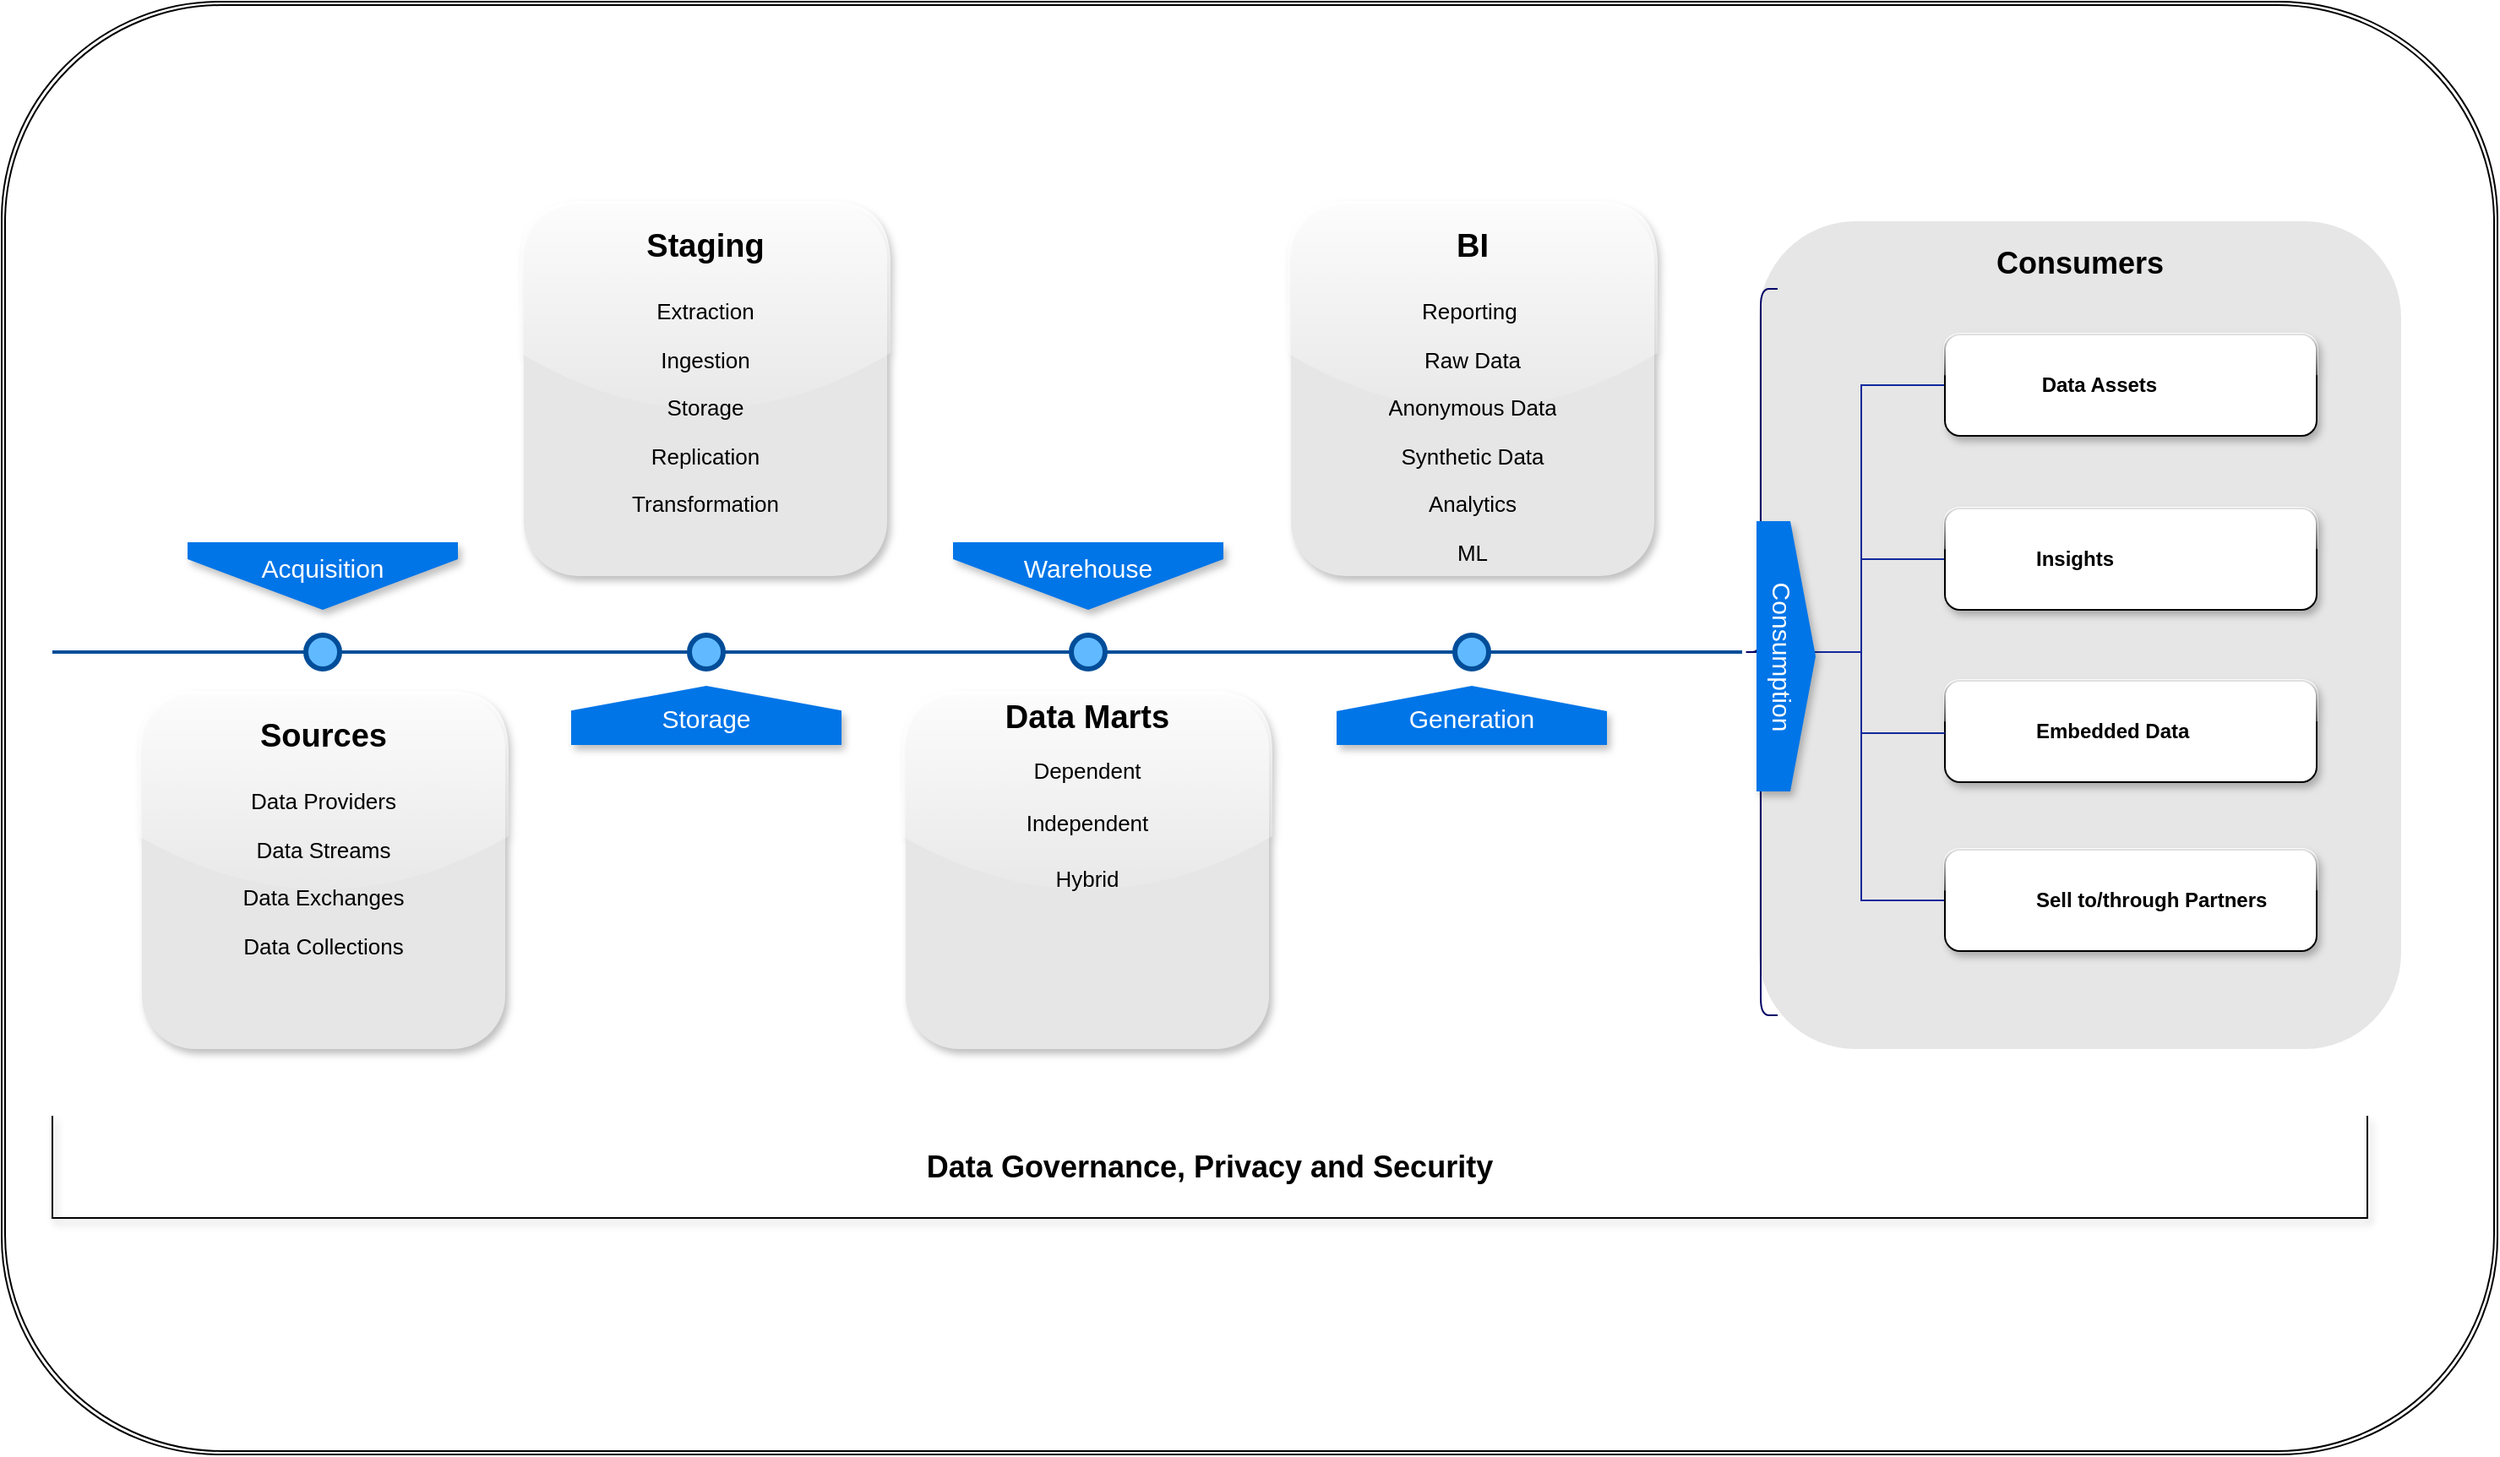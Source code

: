 <mxfile version="22.1.3" type="github">
  <diagram name="Page-1" id="82e54ff1-d628-8f03-85c4-9753963a91cd">
    <mxGraphModel dx="1647" dy="886" grid="1" gridSize="10" guides="1" tooltips="1" connect="1" arrows="1" fold="1" page="1" pageScale="1" pageWidth="1100" pageHeight="850" background="none" math="0" shadow="0">
      <root>
        <mxCell id="0" />
        <mxCell id="1" parent="0" />
        <mxCell id="QszXW-YfP5qL2xS7L1p2-23" value="" style="shape=ext;double=1;rounded=1;whiteSpace=wrap;html=1;" vertex="1" parent="1">
          <mxGeometry x="10" y="20" width="1477" height="860" as="geometry" />
        </mxCell>
        <mxCell id="QszXW-YfP5qL2xS7L1p2-26" value="&lt;h1&gt;&lt;font style=&quot;font-size: 18px;&quot;&gt;Consumers&lt;/font&gt;&lt;/h1&gt;" style="text;html=1;spacing=5;spacingTop=-20;whiteSpace=wrap;overflow=hidden;strokeColor=none;strokeWidth=3;fillColor=#E6E6E6;fontSize=13;fontColor=#000000;align=center;rounded=1;glass=0;shadow=0;" vertex="1" parent="1">
          <mxGeometry x="1050" y="150" width="380" height="490" as="geometry" />
        </mxCell>
        <mxCell id="4ec97bd9e5d20128-1" value="" style="line;strokeWidth=2;html=1;fillColor=none;fontSize=28;fontColor=#004D99;strokeColor=#004D99;" parent="1" vertex="1">
          <mxGeometry x="40" y="400" width="1000" height="10" as="geometry" />
        </mxCell>
        <mxCell id="4ec97bd9e5d20128-5" value="Acquisition" style="shape=offPageConnector;whiteSpace=wrap;html=1;fillColor=#0075E8;fontSize=15;fontColor=#FFFFFF;size=0.75;verticalAlign=top;strokeColor=none;shadow=1;" parent="1" vertex="1">
          <mxGeometry x="120" y="340" width="160" height="40" as="geometry" />
        </mxCell>
        <mxCell id="4ec97bd9e5d20128-6" value="&lt;span&gt;Warehouse&lt;/span&gt;" style="shape=offPageConnector;whiteSpace=wrap;html=1;fillColor=#0075E8;fontSize=15;fontColor=#FFFFFF;size=0.75;verticalAlign=top;strokeColor=none;shadow=1;" parent="1" vertex="1">
          <mxGeometry x="573" y="340" width="160" height="40" as="geometry" />
        </mxCell>
        <mxCell id="4ec97bd9e5d20128-7" value="&lt;span&gt;Storage&lt;/span&gt;" style="shape=offPageConnector;whiteSpace=wrap;html=1;fillColor=#0075E8;fontSize=15;fontColor=#FFFFFF;size=0.418;flipV=1;verticalAlign=bottom;strokeColor=none;spacingBottom=4;rounded=0;shadow=1;" parent="1" vertex="1">
          <mxGeometry x="347" y="425" width="160" height="35" as="geometry" />
        </mxCell>
        <mxCell id="4ec97bd9e5d20128-8" value="&lt;span&gt;Generation&lt;/span&gt;" style="shape=offPageConnector;whiteSpace=wrap;html=1;fillColor=#0075E8;fontSize=15;fontColor=#FFFFFF;size=0.429;flipV=1;verticalAlign=bottom;strokeColor=none;spacingBottom=4;shadow=1;" parent="1" vertex="1">
          <mxGeometry x="800" y="425" width="160" height="35" as="geometry" />
        </mxCell>
        <mxCell id="4ec97bd9e5d20128-9" value="" style="ellipse;whiteSpace=wrap;html=1;fillColor=#61BAFF;fontSize=28;fontColor=#004D99;strokeWidth=3;strokeColor=#004D99;" parent="1" vertex="1">
          <mxGeometry x="190" y="395" width="20" height="20" as="geometry" />
        </mxCell>
        <mxCell id="4ec97bd9e5d20128-10" value="" style="ellipse;whiteSpace=wrap;html=1;fillColor=#61BAFF;fontSize=28;fontColor=#004D99;strokeWidth=3;strokeColor=#004D99;" parent="1" vertex="1">
          <mxGeometry x="417" y="395" width="20" height="20" as="geometry" />
        </mxCell>
        <mxCell id="4ec97bd9e5d20128-11" value="" style="ellipse;whiteSpace=wrap;html=1;fillColor=#61BAFF;fontSize=28;fontColor=#004D99;strokeWidth=3;strokeColor=#004D99;" parent="1" vertex="1">
          <mxGeometry x="643" y="395" width="20" height="20" as="geometry" />
        </mxCell>
        <mxCell id="4ec97bd9e5d20128-13" value="" style="ellipse;whiteSpace=wrap;html=1;fillColor=#61BAFF;fontSize=28;fontColor=#004D99;strokeWidth=3;strokeColor=#004D99;" parent="1" vertex="1">
          <mxGeometry x="870" y="395" width="20" height="20" as="geometry" />
        </mxCell>
        <mxCell id="4ec97bd9e5d20128-14" value="&lt;h1&gt;&lt;font style=&quot;font-size: 19px;&quot;&gt;Sources&lt;/font&gt;&lt;/h1&gt;&lt;p&gt;Data Providers&lt;/p&gt;&lt;p&gt;Data Streams&lt;/p&gt;&lt;p&gt;Data Exchanges&lt;/p&gt;&lt;p&gt;Data Collections&lt;/p&gt;" style="text;html=1;spacing=5;spacingTop=-20;whiteSpace=wrap;overflow=hidden;strokeColor=none;strokeWidth=3;fillColor=#E6E6E6;fontSize=13;fontColor=#000000;align=center;rounded=1;glass=1;shadow=1;" parent="1" vertex="1">
          <mxGeometry x="93" y="430" width="215" height="210" as="geometry" />
        </mxCell>
        <mxCell id="4ec97bd9e5d20128-16" value="&lt;h1&gt;&lt;font style=&quot;font-size: 19px;&quot;&gt;Staging&lt;/font&gt;&lt;/h1&gt;&lt;p&gt;Extraction&lt;/p&gt;&lt;p&gt;Ingestion&lt;/p&gt;&lt;p&gt;Storage&lt;/p&gt;&lt;p&gt;Replication&lt;/p&gt;&lt;p&gt;Transformation&lt;/p&gt;&lt;p&gt;&lt;br&gt;&lt;/p&gt;" style="text;html=1;spacing=5;spacingTop=-20;whiteSpace=wrap;overflow=hidden;strokeColor=none;strokeWidth=3;fillColor=#E6E6E6;fontSize=13;fontColor=#000000;align=center;rounded=1;glass=1;shadow=1;" parent="1" vertex="1">
          <mxGeometry x="319" y="140" width="215" height="220" as="geometry" />
        </mxCell>
        <mxCell id="4ec97bd9e5d20128-17" value="&lt;h1 style=&quot;font-size: 19px;&quot;&gt;&lt;font style=&quot;font-size: 19px;&quot;&gt;Data Marts&lt;/font&gt;&lt;/h1&gt;&lt;div style=&quot;&quot;&gt;&lt;font style=&quot;font-size: 13px;&quot;&gt;Dependent&lt;/font&gt;&lt;/div&gt;&lt;div&gt;&lt;br&gt;&lt;/div&gt;&lt;div style=&quot;&quot;&gt;&lt;font style=&quot;font-size: 13px;&quot;&gt;Independent&lt;/font&gt;&lt;/div&gt;&lt;div style=&quot;font-size: 14px;&quot;&gt;&lt;br&gt;&lt;/div&gt;&lt;div&gt;Hybrid&lt;/div&gt;&lt;div&gt;&lt;br&gt;&lt;/div&gt;" style="text;html=1;spacing=5;spacingTop=-20;whiteSpace=wrap;overflow=hidden;strokeColor=none;strokeWidth=3;fillColor=#E6E6E6;fontSize=13;fontColor=#000000;align=center;rounded=1;glass=1;shadow=1;" parent="1" vertex="1">
          <mxGeometry x="545" y="430" width="215" height="210" as="geometry" />
        </mxCell>
        <mxCell id="4ec97bd9e5d20128-18" value="&lt;h1&gt;&lt;font style=&quot;font-size: 19px;&quot;&gt;BI&lt;/font&gt;&lt;/h1&gt;&lt;p&gt;Reporting&amp;nbsp;&lt;/p&gt;&lt;p&gt;Raw Data&lt;/p&gt;&lt;p&gt;&lt;span style=&quot;background-color: initial;&quot;&gt;Anonymous Data&lt;/span&gt;&lt;/p&gt;&lt;p&gt;Synthetic Data&lt;/p&gt;&lt;p&gt;Analytics&lt;/p&gt;&lt;p&gt;ML&lt;/p&gt;" style="text;html=1;spacing=5;spacingTop=-20;whiteSpace=wrap;overflow=hidden;strokeColor=none;strokeWidth=3;fillColor=#E6E6E6;fontSize=13;fontColor=#000000;align=center;rounded=1;glass=1;shadow=1;" parent="1" vertex="1">
          <mxGeometry x="773" y="140" width="215" height="220" as="geometry" />
        </mxCell>
        <mxCell id="QszXW-YfP5qL2xS7L1p2-7" value="" style="edgeStyle=orthogonalEdgeStyle;rounded=0;hachureGap=4;orthogonalLoop=1;jettySize=auto;html=1;fontFamily=Architects Daughter;fontSource=https%3A%2F%2Ffonts.googleapis.com%2Fcss%3Ffamily%3DArchitects%2BDaughter;fontSize=16;strokeColor=#12299b;" edge="1" parent="1" source="QszXW-YfP5qL2xS7L1p2-1" target="QszXW-YfP5qL2xS7L1p2-5">
          <mxGeometry relative="1" as="geometry" />
        </mxCell>
        <mxCell id="QszXW-YfP5qL2xS7L1p2-1" value="&amp;nbsp;Data Assets" style="label;whiteSpace=wrap;html=1;glass=1;rounded=1;shadow=1;" vertex="1" parent="1">
          <mxGeometry x="1160" y="217" width="220" height="60" as="geometry" />
        </mxCell>
        <mxCell id="QszXW-YfP5qL2xS7L1p2-9" value="" style="edgeStyle=orthogonalEdgeStyle;rounded=0;hachureGap=4;orthogonalLoop=1;jettySize=auto;html=1;fontFamily=Architects Daughter;fontSource=https%3A%2F%2Ffonts.googleapis.com%2Fcss%3Ffamily%3DArchitects%2BDaughter;fontSize=16;strokeColor=#12299b;" edge="1" parent="1" source="QszXW-YfP5qL2xS7L1p2-2" target="QszXW-YfP5qL2xS7L1p2-5">
          <mxGeometry relative="1" as="geometry" />
        </mxCell>
        <mxCell id="QszXW-YfP5qL2xS7L1p2-2" value="Insights" style="label;whiteSpace=wrap;html=1;glass=1;rounded=1;shadow=1;" vertex="1" parent="1">
          <mxGeometry x="1160" y="320" width="220" height="60" as="geometry" />
        </mxCell>
        <mxCell id="QszXW-YfP5qL2xS7L1p2-3" value="Embedded Data" style="label;whiteSpace=wrap;html=1;glass=1;shadow=1;" vertex="1" parent="1">
          <mxGeometry x="1160" y="422" width="220" height="60" as="geometry" />
        </mxCell>
        <mxCell id="QszXW-YfP5qL2xS7L1p2-8" value="" style="edgeStyle=elbowEdgeStyle;rounded=0;hachureGap=4;orthogonalLoop=1;jettySize=auto;html=1;fontFamily=Architects Daughter;fontSource=https%3A%2F%2Ffonts.googleapis.com%2Fcss%3Ffamily%3DArchitects%2BDaughter;fontSize=16;strokeColor=#12299b;" edge="1" parent="1" source="QszXW-YfP5qL2xS7L1p2-4" target="QszXW-YfP5qL2xS7L1p2-5">
          <mxGeometry relative="1" as="geometry" />
        </mxCell>
        <mxCell id="QszXW-YfP5qL2xS7L1p2-4" value="Sell to/through Partners" style="label;whiteSpace=wrap;html=1;glass=1;shadow=1;" vertex="1" parent="1">
          <mxGeometry x="1160" y="522" width="220" height="60" as="geometry" />
        </mxCell>
        <mxCell id="QszXW-YfP5qL2xS7L1p2-5" value="" style="shape=curlyBracket;whiteSpace=wrap;html=1;rounded=1;labelPosition=left;verticalLabelPosition=middle;align=right;verticalAlign=middle;hachureGap=4;fontFamily=Architects Daughter;fontSource=https%3A%2F%2Ffonts.googleapis.com%2Fcss%3Ffamily%3DArchitects%2BDaughter;fontSize=20;size=0.5;strokeColor=#000066;" vertex="1" parent="1">
          <mxGeometry x="1041" y="190" width="20" height="430" as="geometry" />
        </mxCell>
        <mxCell id="QszXW-YfP5qL2xS7L1p2-19" value="" style="endArrow=none;html=1;rounded=0;strokeColor=#12299b;" edge="1" parent="1">
          <mxGeometry width="50" height="50" relative="1" as="geometry">
            <mxPoint x="1110" y="453" as="sourcePoint" />
            <mxPoint x="1160" y="453" as="targetPoint" />
          </mxGeometry>
        </mxCell>
        <mxCell id="QszXW-YfP5qL2xS7L1p2-21" value="&lt;span&gt;Consumption&lt;/span&gt;" style="shape=offPageConnector;whiteSpace=wrap;html=1;fillColor=#0075E8;fontSize=15;fontColor=#FFFFFF;size=0.429;flipV=1;verticalAlign=bottom;strokeColor=none;spacingBottom=4;shadow=1;rotation=90;" vertex="1" parent="1">
          <mxGeometry x="986" y="390" width="160" height="35" as="geometry" />
        </mxCell>
        <mxCell id="QszXW-YfP5qL2xS7L1p2-25" value="&lt;font style=&quot;font-size: 18px;&quot;&gt;Data Governance, Privacy and Security&lt;/font&gt;" style="shape=partialRectangle;whiteSpace=wrap;html=1;bottom=1;right=1;left=1;top=0;fillColor=none;routingCenterX=-0.5;shadow=1;fontSize=14;fontStyle=1" vertex="1" parent="1">
          <mxGeometry x="40" y="680" width="1370" height="60" as="geometry" />
        </mxCell>
      </root>
    </mxGraphModel>
  </diagram>
</mxfile>
